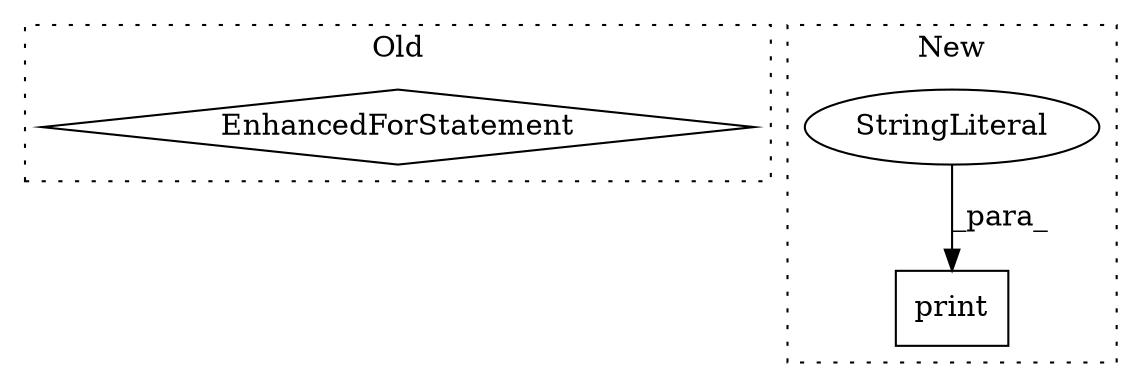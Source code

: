 digraph G {
subgraph cluster0 {
1 [label="EnhancedForStatement" a="70" s="2581,2665" l="53,2" shape="diamond"];
label = "Old";
style="dotted";
}
subgraph cluster1 {
2 [label="print" a="32" s="3689,3753" l="6,1" shape="box"];
3 [label="StringLiteral" a="45" s="3695" l="17" shape="ellipse"];
label = "New";
style="dotted";
}
3 -> 2 [label="_para_"];
}